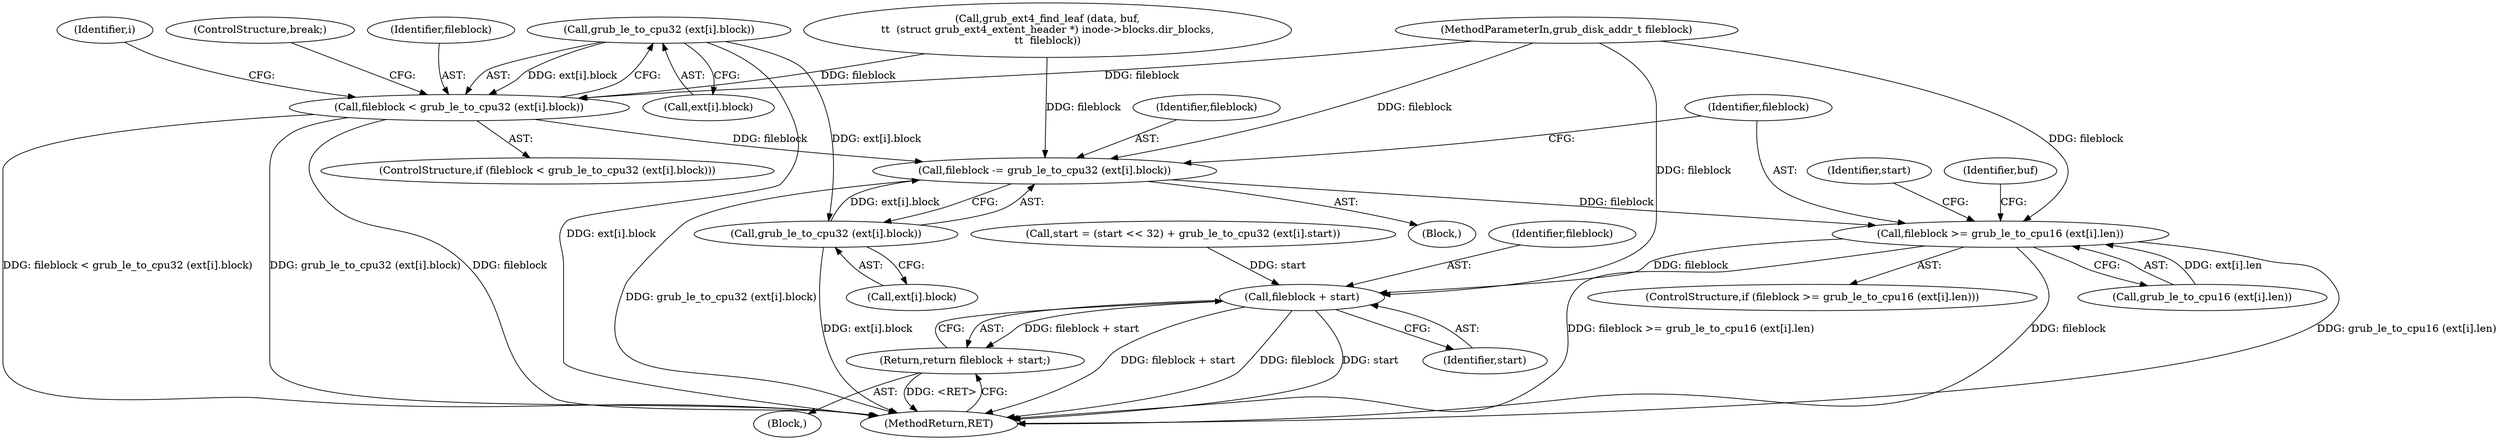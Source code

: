 digraph "0_radare2_65000a7fd9eea62359e6d6714f17b94a99a82edd_0@pointer" {
"1000208" [label="(Call,grub_le_to_cpu32 (ext[i].block))"];
"1000206" [label="(Call,fileblock < grub_le_to_cpu32 (ext[i].block))"];
"1000221" [label="(Call,fileblock -= grub_le_to_cpu32 (ext[i].block))"];
"1000230" [label="(Call,fileblock >= grub_le_to_cpu16 (ext[i].len))"];
"1000269" [label="(Call,fileblock + start)"];
"1000268" [label="(Return,return fileblock + start;)"];
"1000223" [label="(Call,grub_le_to_cpu32 (ext[i].block))"];
"1000209" [label="(Call,ext[i].block)"];
"1000224" [label="(Call,ext[i].block)"];
"1000254" [label="(Call,start = (start << 32) + grub_le_to_cpu32 (ext[i].start))"];
"1000220" [label="(Block,)"];
"1000203" [label="(Identifier,i)"];
"1000247" [label="(Identifier,start)"];
"1000230" [label="(Call,fileblock >= grub_le_to_cpu16 (ext[i].len))"];
"1000162" [label="(Call,grub_ext4_find_leaf (data, buf,\n\t\t  (struct grub_ext4_extent_header *) inode->blocks.dir_blocks,\n\t\t  fileblock))"];
"1000269" [label="(Call,fileblock + start)"];
"1000240" [label="(Identifier,buf)"];
"1000214" [label="(ControlStructure,break;)"];
"1000457" [label="(MethodReturn,RET)"];
"1000229" [label="(ControlStructure,if (fileblock >= grub_le_to_cpu16 (ext[i].len)))"];
"1000205" [label="(ControlStructure,if (fileblock < grub_le_to_cpu32 (ext[i].block)))"];
"1000244" [label="(Block,)"];
"1000106" [label="(MethodParameterIn,grub_disk_addr_t fileblock)"];
"1000221" [label="(Call,fileblock -= grub_le_to_cpu32 (ext[i].block))"];
"1000231" [label="(Identifier,fileblock)"];
"1000206" [label="(Call,fileblock < grub_le_to_cpu32 (ext[i].block))"];
"1000271" [label="(Identifier,start)"];
"1000223" [label="(Call,grub_le_to_cpu32 (ext[i].block))"];
"1000232" [label="(Call,grub_le_to_cpu16 (ext[i].len))"];
"1000268" [label="(Return,return fileblock + start;)"];
"1000208" [label="(Call,grub_le_to_cpu32 (ext[i].block))"];
"1000222" [label="(Identifier,fileblock)"];
"1000270" [label="(Identifier,fileblock)"];
"1000207" [label="(Identifier,fileblock)"];
"1000208" -> "1000206"  [label="AST: "];
"1000208" -> "1000209"  [label="CFG: "];
"1000209" -> "1000208"  [label="AST: "];
"1000206" -> "1000208"  [label="CFG: "];
"1000208" -> "1000457"  [label="DDG: ext[i].block"];
"1000208" -> "1000206"  [label="DDG: ext[i].block"];
"1000208" -> "1000223"  [label="DDG: ext[i].block"];
"1000206" -> "1000205"  [label="AST: "];
"1000207" -> "1000206"  [label="AST: "];
"1000214" -> "1000206"  [label="CFG: "];
"1000203" -> "1000206"  [label="CFG: "];
"1000206" -> "1000457"  [label="DDG: fileblock < grub_le_to_cpu32 (ext[i].block)"];
"1000206" -> "1000457"  [label="DDG: grub_le_to_cpu32 (ext[i].block)"];
"1000206" -> "1000457"  [label="DDG: fileblock"];
"1000162" -> "1000206"  [label="DDG: fileblock"];
"1000106" -> "1000206"  [label="DDG: fileblock"];
"1000206" -> "1000221"  [label="DDG: fileblock"];
"1000221" -> "1000220"  [label="AST: "];
"1000221" -> "1000223"  [label="CFG: "];
"1000222" -> "1000221"  [label="AST: "];
"1000223" -> "1000221"  [label="AST: "];
"1000231" -> "1000221"  [label="CFG: "];
"1000221" -> "1000457"  [label="DDG: grub_le_to_cpu32 (ext[i].block)"];
"1000223" -> "1000221"  [label="DDG: ext[i].block"];
"1000162" -> "1000221"  [label="DDG: fileblock"];
"1000106" -> "1000221"  [label="DDG: fileblock"];
"1000221" -> "1000230"  [label="DDG: fileblock"];
"1000230" -> "1000229"  [label="AST: "];
"1000230" -> "1000232"  [label="CFG: "];
"1000231" -> "1000230"  [label="AST: "];
"1000232" -> "1000230"  [label="AST: "];
"1000240" -> "1000230"  [label="CFG: "];
"1000247" -> "1000230"  [label="CFG: "];
"1000230" -> "1000457"  [label="DDG: fileblock"];
"1000230" -> "1000457"  [label="DDG: grub_le_to_cpu16 (ext[i].len)"];
"1000230" -> "1000457"  [label="DDG: fileblock >= grub_le_to_cpu16 (ext[i].len)"];
"1000106" -> "1000230"  [label="DDG: fileblock"];
"1000232" -> "1000230"  [label="DDG: ext[i].len"];
"1000230" -> "1000269"  [label="DDG: fileblock"];
"1000269" -> "1000268"  [label="AST: "];
"1000269" -> "1000271"  [label="CFG: "];
"1000270" -> "1000269"  [label="AST: "];
"1000271" -> "1000269"  [label="AST: "];
"1000268" -> "1000269"  [label="CFG: "];
"1000269" -> "1000457"  [label="DDG: fileblock + start"];
"1000269" -> "1000457"  [label="DDG: fileblock"];
"1000269" -> "1000457"  [label="DDG: start"];
"1000269" -> "1000268"  [label="DDG: fileblock + start"];
"1000106" -> "1000269"  [label="DDG: fileblock"];
"1000254" -> "1000269"  [label="DDG: start"];
"1000268" -> "1000244"  [label="AST: "];
"1000457" -> "1000268"  [label="CFG: "];
"1000268" -> "1000457"  [label="DDG: <RET>"];
"1000223" -> "1000224"  [label="CFG: "];
"1000224" -> "1000223"  [label="AST: "];
"1000223" -> "1000457"  [label="DDG: ext[i].block"];
}
